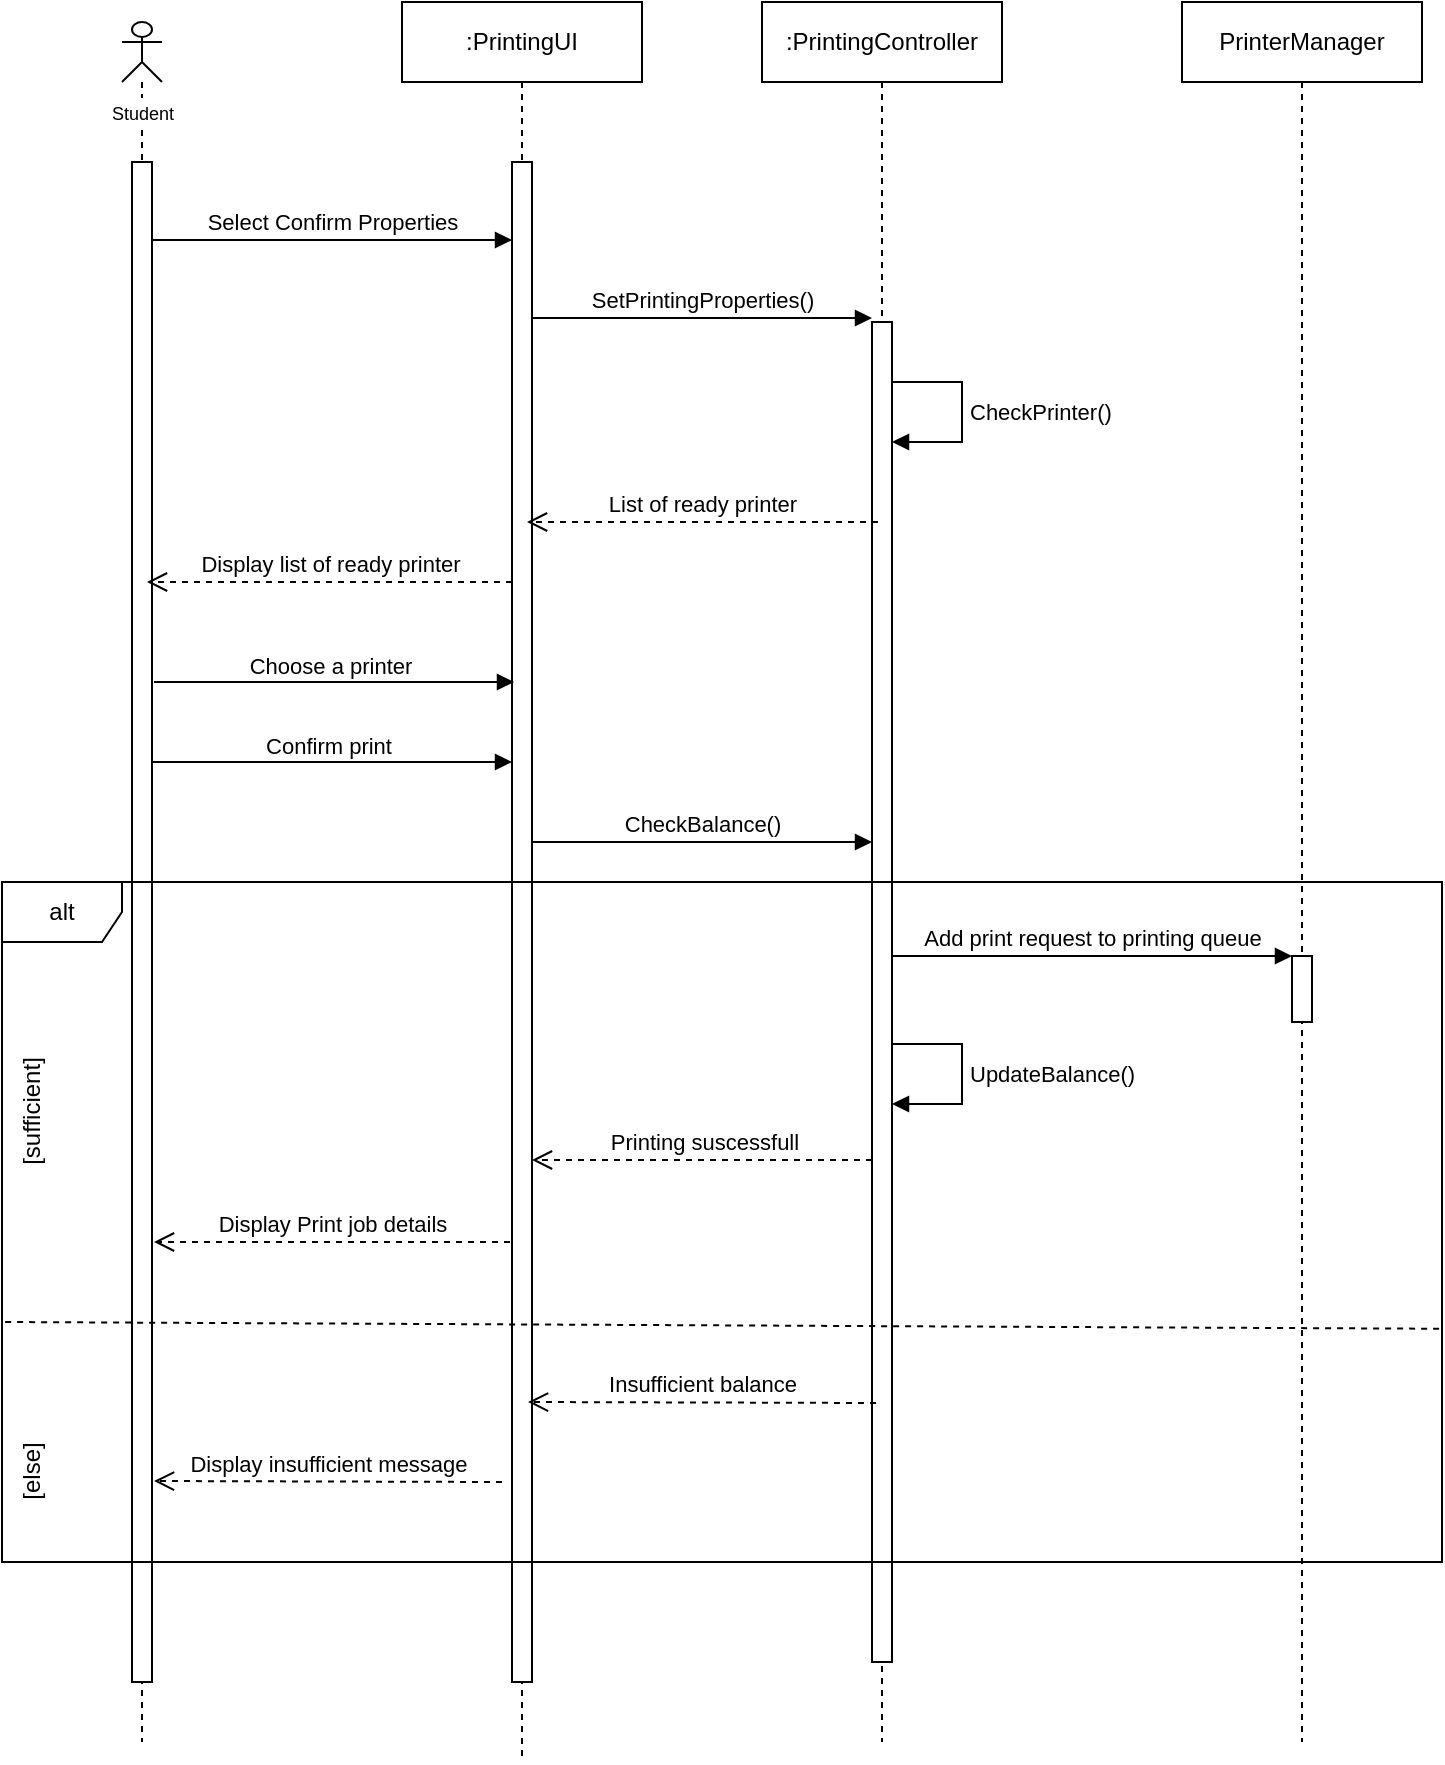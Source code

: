 <mxfile version="22.0.3" type="google">
  <diagram name="Page-1" id="2YBvvXClWsGukQMizWep">
    <mxGraphModel grid="1" page="1" gridSize="10" guides="1" tooltips="1" connect="1" arrows="1" fold="1" pageScale="1" pageWidth="850" pageHeight="1100" math="0" shadow="0">
      <root>
        <mxCell id="0" />
        <mxCell id="1" parent="0" />
        <mxCell id="hRofvWOGggAIrRGBLn4J-1" value="" style="shape=umlLifeline;perimeter=lifelinePerimeter;whiteSpace=wrap;html=1;container=1;dropTarget=0;collapsible=0;recursiveResize=0;outlineConnect=0;portConstraint=eastwest;newEdgeStyle={&quot;curved&quot;:0,&quot;rounded&quot;:0};participant=umlActor;size=30;" vertex="1" parent="1">
          <mxGeometry x="60" y="30" width="20" height="860" as="geometry" />
        </mxCell>
        <mxCell id="hRofvWOGggAIrRGBLn4J-2" value="" style="html=1;points=[[0,0,0,0,5],[0,1,0,0,-5],[1,0,0,0,5],[1,1,0,0,-5]];perimeter=orthogonalPerimeter;outlineConnect=0;targetShapes=umlLifeline;portConstraint=eastwest;newEdgeStyle={&quot;curved&quot;:0,&quot;rounded&quot;:0};" vertex="1" parent="hRofvWOGggAIrRGBLn4J-1">
          <mxGeometry x="5" y="70" width="10" height="760" as="geometry" />
        </mxCell>
        <mxCell id="hRofvWOGggAIrRGBLn4J-3" value="&lt;font style=&quot;font-size: 9px;&quot;&gt;Student&lt;/font&gt;" style="text;html=1;align=center;verticalAlign=middle;resizable=0;points=[];autosize=1;strokeColor=none;fillColor=none;labelBackgroundColor=default;labelBorderColor=none;" vertex="1" parent="1">
          <mxGeometry x="45" y="60" width="50" height="30" as="geometry" />
        </mxCell>
        <mxCell id="hRofvWOGggAIrRGBLn4J-4" value=":PrintingUI" style="shape=umlLifeline;perimeter=lifelinePerimeter;whiteSpace=wrap;html=1;container=0;dropTarget=0;collapsible=0;recursiveResize=0;outlineConnect=0;portConstraint=eastwest;newEdgeStyle={&quot;edgeStyle&quot;:&quot;elbowEdgeStyle&quot;,&quot;elbow&quot;:&quot;vertical&quot;,&quot;curved&quot;:0,&quot;rounded&quot;:0};" vertex="1" parent="1">
          <mxGeometry x="200" y="20" width="120" height="880" as="geometry" />
        </mxCell>
        <mxCell id="hRofvWOGggAIrRGBLn4J-5" value="" style="html=1;points=[];perimeter=orthogonalPerimeter;outlineConnect=0;targetShapes=umlLifeline;portConstraint=eastwest;newEdgeStyle={&quot;edgeStyle&quot;:&quot;elbowEdgeStyle&quot;,&quot;elbow&quot;:&quot;vertical&quot;,&quot;curved&quot;:0,&quot;rounded&quot;:0};" vertex="1" parent="hRofvWOGggAIrRGBLn4J-4">
          <mxGeometry x="55" y="80" width="10" height="760" as="geometry" />
        </mxCell>
        <mxCell id="hRofvWOGggAIrRGBLn4J-12" value=":PrintingController" style="shape=umlLifeline;perimeter=lifelinePerimeter;whiteSpace=wrap;html=1;container=0;dropTarget=0;collapsible=0;recursiveResize=0;outlineConnect=0;portConstraint=eastwest;newEdgeStyle={&quot;edgeStyle&quot;:&quot;elbowEdgeStyle&quot;,&quot;elbow&quot;:&quot;vertical&quot;,&quot;curved&quot;:0,&quot;rounded&quot;:0};" vertex="1" parent="1">
          <mxGeometry x="380" y="20" width="120" height="870" as="geometry" />
        </mxCell>
        <mxCell id="hRofvWOGggAIrRGBLn4J-13" value="" style="html=1;points=[];perimeter=orthogonalPerimeter;outlineConnect=0;targetShapes=umlLifeline;portConstraint=eastwest;newEdgeStyle={&quot;edgeStyle&quot;:&quot;elbowEdgeStyle&quot;,&quot;elbow&quot;:&quot;vertical&quot;,&quot;curved&quot;:0,&quot;rounded&quot;:0};" vertex="1" parent="hRofvWOGggAIrRGBLn4J-12">
          <mxGeometry x="55" y="160" width="10" height="670" as="geometry" />
        </mxCell>
        <mxCell id="hRofvWOGggAIrRGBLn4J-17" value="List of ready printer" style="html=1;verticalAlign=bottom;endArrow=open;dashed=1;endSize=8;curved=0;rounded=0;" edge="1" parent="1">
          <mxGeometry relative="1" as="geometry">
            <mxPoint x="438" y="280" as="sourcePoint" />
            <mxPoint x="262.5" y="280" as="targetPoint" />
            <mxPoint as="offset" />
          </mxGeometry>
        </mxCell>
        <mxCell id="DcZ5WrB20YN_ZVNYyKvt-1" value="Display list of ready printer" style="html=1;verticalAlign=bottom;endArrow=open;dashed=1;endSize=8;curved=0;rounded=0;" edge="1" parent="1" source="hRofvWOGggAIrRGBLn4J-5">
          <mxGeometry relative="1" as="geometry">
            <mxPoint x="250" y="310" as="sourcePoint" />
            <mxPoint x="72.5" y="310" as="targetPoint" />
            <mxPoint as="offset" />
          </mxGeometry>
        </mxCell>
        <mxCell id="DcZ5WrB20YN_ZVNYyKvt-8" value="" style="endArrow=block;html=1;rounded=0;endFill=1;" edge="1" parent="1">
          <mxGeometry width="50" height="50" relative="1" as="geometry">
            <mxPoint x="75" y="400" as="sourcePoint" />
            <mxPoint x="255" y="400" as="targetPoint" />
          </mxGeometry>
        </mxCell>
        <mxCell id="DcZ5WrB20YN_ZVNYyKvt-9" value="Confirm print" style="edgeLabel;html=1;align=center;verticalAlign=middle;resizable=0;points=[];" connectable="0" vertex="1" parent="DcZ5WrB20YN_ZVNYyKvt-8">
          <mxGeometry x="-0.081" y="4" relative="1" as="geometry">
            <mxPoint x="5" y="-4" as="offset" />
          </mxGeometry>
        </mxCell>
        <mxCell id="DcZ5WrB20YN_ZVNYyKvt-12" value="alt" style="shape=umlFrame;whiteSpace=wrap;html=1;pointerEvents=0;" vertex="1" parent="1">
          <mxGeometry y="460" width="720" height="340" as="geometry" />
        </mxCell>
        <mxCell id="cNeX1aAFG1f90sdTpReL-6" value="CheckPrinter()" style="html=1;align=left;spacingLeft=2;endArrow=block;rounded=0;edgeStyle=orthogonalEdgeStyle;curved=0;rounded=0;" edge="1" parent="1">
          <mxGeometry relative="1" as="geometry">
            <mxPoint x="445" y="210" as="sourcePoint" />
            <Array as="points">
              <mxPoint x="480" y="210" />
              <mxPoint x="480" y="240" />
            </Array>
            <mxPoint x="445" y="240" as="targetPoint" />
          </mxGeometry>
        </mxCell>
        <mxCell id="DcZ5WrB20YN_ZVNYyKvt-14" value="[sufficient]&lt;span id=&quot;docs-internal-guid-7108020c-7fff-6f51-adf0-05f6402bb86d&quot;&gt;&lt;/span&gt;" style="text;html=1;align=center;verticalAlign=middle;resizable=0;points=[];autosize=1;strokeColor=none;fillColor=none;rotation=-90;" vertex="1" parent="1">
          <mxGeometry x="-25" y="560" width="80" height="30" as="geometry" />
        </mxCell>
        <mxCell id="DcZ5WrB20YN_ZVNYyKvt-15" value="[else]&lt;span id=&quot;docs-internal-guid-7108020c-7fff-6f51-adf0-05f6402bb86d&quot;&gt;&lt;/span&gt;" style="text;html=1;align=center;verticalAlign=middle;resizable=0;points=[];autosize=1;strokeColor=none;fillColor=none;rotation=-90;" vertex="1" parent="1">
          <mxGeometry x="-10" y="740" width="50" height="30" as="geometry" />
        </mxCell>
        <mxCell id="DcZ5WrB20YN_ZVNYyKvt-16" value="PrinterManager" style="shape=umlLifeline;perimeter=lifelinePerimeter;whiteSpace=wrap;html=1;container=0;dropTarget=0;collapsible=0;recursiveResize=0;outlineConnect=0;portConstraint=eastwest;newEdgeStyle={&quot;edgeStyle&quot;:&quot;elbowEdgeStyle&quot;,&quot;elbow&quot;:&quot;vertical&quot;,&quot;curved&quot;:0,&quot;rounded&quot;:0};" vertex="1" parent="1">
          <mxGeometry x="590" y="20" width="120" height="870" as="geometry" />
        </mxCell>
        <mxCell id="DcZ5WrB20YN_ZVNYyKvt-17" value="" style="html=1;points=[];perimeter=orthogonalPerimeter;outlineConnect=0;targetShapes=umlLifeline;portConstraint=eastwest;newEdgeStyle={&quot;edgeStyle&quot;:&quot;elbowEdgeStyle&quot;,&quot;elbow&quot;:&quot;vertical&quot;,&quot;curved&quot;:0,&quot;rounded&quot;:0};" vertex="1" parent="DcZ5WrB20YN_ZVNYyKvt-16">
          <mxGeometry x="55" y="477" width="10" height="33" as="geometry" />
        </mxCell>
        <mxCell id="DcZ5WrB20YN_ZVNYyKvt-26" value="UpdateBalance()" style="html=1;align=left;spacingLeft=2;endArrow=block;rounded=0;edgeStyle=orthogonalEdgeStyle;curved=0;rounded=0;" edge="1" parent="1">
          <mxGeometry relative="1" as="geometry">
            <mxPoint x="445" y="541" as="sourcePoint" />
            <Array as="points">
              <mxPoint x="480" y="541" />
              <mxPoint x="480" y="571" />
            </Array>
            <mxPoint x="445" y="571" as="targetPoint" />
            <mxPoint as="offset" />
          </mxGeometry>
        </mxCell>
        <mxCell id="cNeX1aAFG1f90sdTpReL-3" value="SetPrintingProperties()" style="html=1;verticalAlign=bottom;endArrow=block;curved=0;rounded=0;" edge="1" parent="1">
          <mxGeometry width="80" relative="1" as="geometry">
            <mxPoint x="265" y="178" as="sourcePoint" />
            <mxPoint x="435" y="178" as="targetPoint" />
            <mxPoint as="offset" />
          </mxGeometry>
        </mxCell>
        <mxCell id="cNeX1aAFG1f90sdTpReL-7" value="" style="endArrow=block;html=1;rounded=0;endFill=1;" edge="1" parent="1">
          <mxGeometry width="50" height="50" relative="1" as="geometry">
            <mxPoint x="76" y="360" as="sourcePoint" />
            <mxPoint x="256" y="360" as="targetPoint" />
          </mxGeometry>
        </mxCell>
        <mxCell id="cNeX1aAFG1f90sdTpReL-8" value="Choose a printer" style="edgeLabel;html=1;align=center;verticalAlign=middle;resizable=0;points=[];" connectable="0" vertex="1" parent="cNeX1aAFG1f90sdTpReL-7">
          <mxGeometry x="-0.081" y="4" relative="1" as="geometry">
            <mxPoint x="5" y="-4" as="offset" />
          </mxGeometry>
        </mxCell>
        <mxCell id="cNeX1aAFG1f90sdTpReL-11" value="CheckBalance()" style="html=1;verticalAlign=bottom;endArrow=block;curved=0;rounded=0;" edge="1" parent="1">
          <mxGeometry width="80" relative="1" as="geometry">
            <mxPoint x="265" y="440" as="sourcePoint" />
            <mxPoint x="435" y="440" as="targetPoint" />
          </mxGeometry>
        </mxCell>
        <mxCell id="DcZ5WrB20YN_ZVNYyKvt-40" value="Display Print job details" style="html=1;verticalAlign=bottom;endArrow=open;dashed=1;endSize=8;curved=0;rounded=0;" edge="1" parent="1">
          <mxGeometry relative="1" as="geometry">
            <mxPoint x="254" y="640" as="sourcePoint" />
            <mxPoint x="76" y="640" as="targetPoint" />
            <mxPoint as="offset" />
          </mxGeometry>
        </mxCell>
        <mxCell id="cNeX1aAFG1f90sdTpReL-13" value="Add print request to printing queue" style="html=1;verticalAlign=bottom;endArrow=block;curved=0;rounded=0;" edge="1" parent="1" target="DcZ5WrB20YN_ZVNYyKvt-17">
          <mxGeometry width="80" relative="1" as="geometry">
            <mxPoint x="445" y="497" as="sourcePoint" />
            <mxPoint x="605" y="497" as="targetPoint" />
            <mxPoint as="offset" />
          </mxGeometry>
        </mxCell>
        <mxCell id="DcZ5WrB20YN_ZVNYyKvt-41" value="Display insufficient message" style="html=1;verticalAlign=bottom;endArrow=open;dashed=1;endSize=8;curved=0;rounded=0;entryX=1.5;entryY=0.85;entryDx=0;entryDy=0;entryPerimeter=0;" edge="1" parent="1">
          <mxGeometry relative="1" as="geometry">
            <mxPoint x="250" y="760" as="sourcePoint" />
            <mxPoint x="76" y="759.5" as="targetPoint" />
          </mxGeometry>
        </mxCell>
        <mxCell id="cNeX1aAFG1f90sdTpReL-14" value="Printing suscessfull" style="html=1;verticalAlign=bottom;endArrow=open;dashed=1;endSize=8;curved=0;rounded=0;" edge="1" parent="1">
          <mxGeometry x="-0.004" relative="1" as="geometry">
            <mxPoint x="435" y="599" as="sourcePoint" />
            <mxPoint x="265" y="599" as="targetPoint" />
            <mxPoint as="offset" />
          </mxGeometry>
        </mxCell>
        <mxCell id="cNeX1aAFG1f90sdTpReL-15" value="Select Confirm Properties" style="html=1;verticalAlign=bottom;endArrow=block;curved=0;rounded=0;" edge="1" parent="1" target="hRofvWOGggAIrRGBLn4J-5">
          <mxGeometry width="80" relative="1" as="geometry">
            <mxPoint x="75" y="139" as="sourcePoint" />
            <mxPoint x="259.5" y="139" as="targetPoint" />
            <mxPoint as="offset" />
          </mxGeometry>
        </mxCell>
        <mxCell id="cNeX1aAFG1f90sdTpReL-19" value="" style="endArrow=none;dashed=1;html=1;rounded=0;exitX=0.998;exitY=0.657;exitDx=0;exitDy=0;exitPerimeter=0;" edge="1" parent="1" source="DcZ5WrB20YN_ZVNYyKvt-12">
          <mxGeometry width="50" height="50" relative="1" as="geometry">
            <mxPoint x="320" y="682.35" as="sourcePoint" />
            <mxPoint y="679.997" as="targetPoint" />
          </mxGeometry>
        </mxCell>
        <mxCell id="cNeX1aAFG1f90sdTpReL-22" value="Insufficient balance" style="html=1;verticalAlign=bottom;endArrow=open;dashed=1;endSize=8;curved=0;rounded=0;entryX=1.5;entryY=0.85;entryDx=0;entryDy=0;entryPerimeter=0;" edge="1" parent="1">
          <mxGeometry relative="1" as="geometry">
            <mxPoint x="437" y="720.5" as="sourcePoint" />
            <mxPoint x="263" y="720" as="targetPoint" />
            <mxPoint as="offset" />
          </mxGeometry>
        </mxCell>
      </root>
    </mxGraphModel>
  </diagram>
</mxfile>

